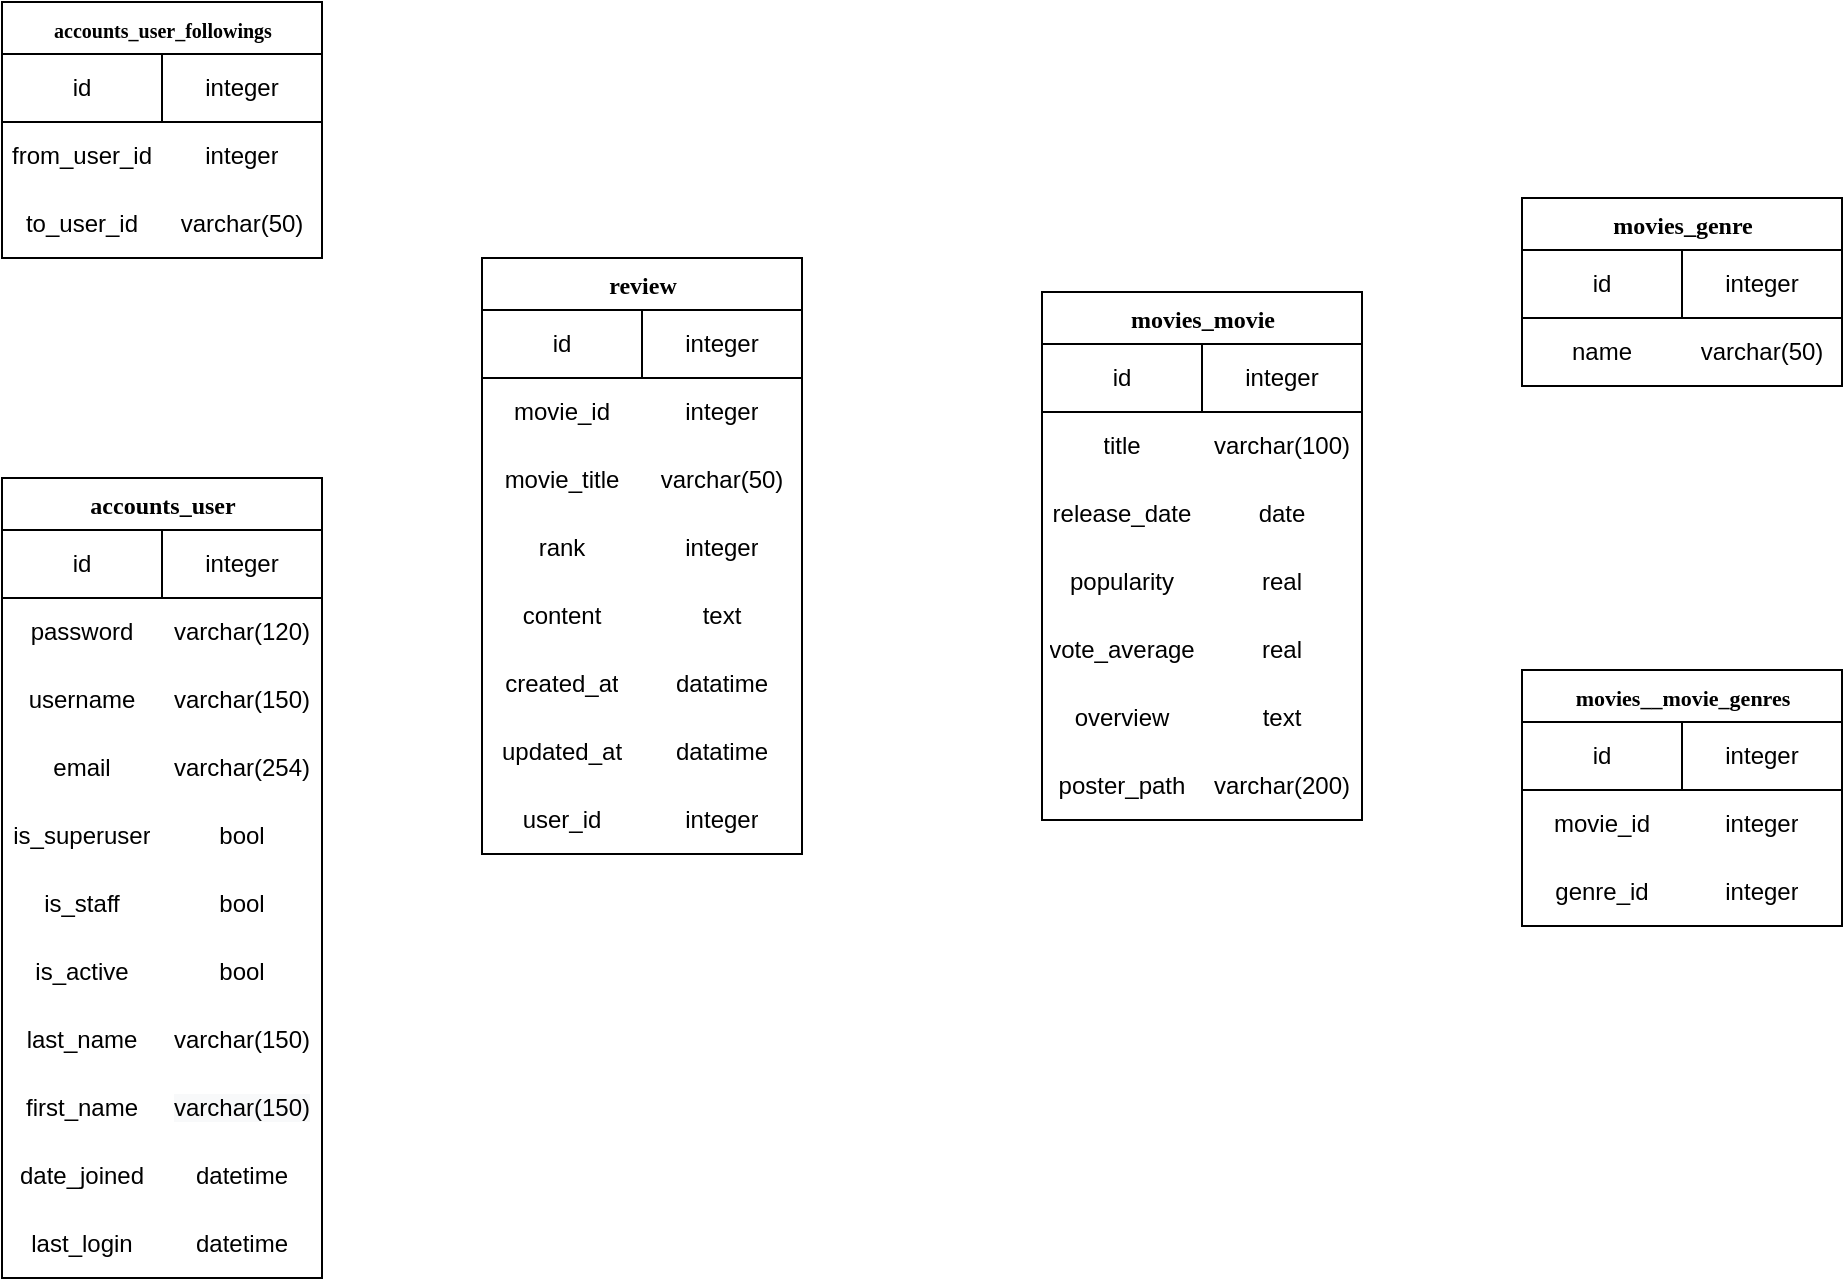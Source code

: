 <mxfile version="20.5.3" type="github">
  <diagram name="Page-1" id="9f46799a-70d6-7492-0946-bef42562c5a5">
    <mxGraphModel dx="1110" dy="1074" grid="1" gridSize="10" guides="1" tooltips="1" connect="1" arrows="1" fold="1" page="1" pageScale="1" pageWidth="1100" pageHeight="850" background="none" math="0" shadow="0">
      <root>
        <mxCell id="0" />
        <mxCell id="1" parent="0" />
        <mxCell id="78961159f06e98e8-30" value="review" style="swimlane;html=1;fontStyle=1;align=center;verticalAlign=top;childLayout=stackLayout;horizontal=1;startSize=26;horizontalStack=0;resizeParent=1;resizeLast=0;collapsible=1;marginBottom=0;swimlaneFillColor=#ffffff;rounded=0;shadow=0;comic=0;labelBackgroundColor=none;strokeWidth=1;fillColor=none;fontFamily=Verdana;fontSize=12" parent="1" vertex="1">
          <mxGeometry x="360" y="250" width="160" height="298" as="geometry" />
        </mxCell>
        <mxCell id="Coziq-dJK1Pich8Sk--5-6" value="" style="childLayout=tableLayout;recursiveResize=0;shadow=0;fillColor=none;" vertex="1" parent="78961159f06e98e8-30">
          <mxGeometry y="26" width="160" height="34" as="geometry" />
        </mxCell>
        <mxCell id="Coziq-dJK1Pich8Sk--5-19" style="edgeStyle=orthogonalEdgeStyle;rounded=0;orthogonalLoop=1;jettySize=auto;html=1;exitX=0.5;exitY=0;exitDx=0;exitDy=0;" edge="1" parent="Coziq-dJK1Pich8Sk--5-6" source="Coziq-dJK1Pich8Sk--5-11" target="Coziq-dJK1Pich8Sk--5-7">
          <mxGeometry relative="1" as="geometry" />
        </mxCell>
        <mxCell id="Coziq-dJK1Pich8Sk--5-7" value="" style="shape=tableRow;horizontal=0;startSize=0;swimlaneHead=0;swimlaneBody=0;top=0;left=0;bottom=0;right=0;dropTarget=0;collapsible=0;recursiveResize=0;expand=0;fontStyle=0;fillColor=none;strokeColor=inherit;" vertex="1" parent="Coziq-dJK1Pich8Sk--5-6">
          <mxGeometry width="160" height="34" as="geometry" />
        </mxCell>
        <mxCell id="Coziq-dJK1Pich8Sk--5-8" value="id" style="connectable=0;recursiveResize=0;strokeColor=inherit;fillColor=none;align=center;whiteSpace=wrap;html=1;" vertex="1" parent="Coziq-dJK1Pich8Sk--5-7">
          <mxGeometry width="80" height="34" as="geometry">
            <mxRectangle width="80" height="34" as="alternateBounds" />
          </mxGeometry>
        </mxCell>
        <mxCell id="Coziq-dJK1Pich8Sk--5-9" value="integer" style="connectable=0;recursiveResize=0;strokeColor=inherit;fillColor=none;align=center;whiteSpace=wrap;html=1;" vertex="1" parent="Coziq-dJK1Pich8Sk--5-7">
          <mxGeometry x="80" width="80" height="34" as="geometry">
            <mxRectangle width="80" height="34" as="alternateBounds" />
          </mxGeometry>
        </mxCell>
        <mxCell id="Coziq-dJK1Pich8Sk--5-20" value="" style="shape=table;html=1;whiteSpace=wrap;startSize=0;container=1;collapsible=0;childLayout=tableLayout;columnLines=0;rowLines=0;" vertex="1" parent="78961159f06e98e8-30">
          <mxGeometry y="60" width="160" height="238" as="geometry" />
        </mxCell>
        <mxCell id="Coziq-dJK1Pich8Sk--5-21" value="" style="shape=tableRow;horizontal=0;startSize=0;swimlaneHead=0;swimlaneBody=0;top=0;left=0;bottom=0;right=0;collapsible=0;dropTarget=0;fillColor=none;points=[[0,0.5],[1,0.5]];portConstraint=eastwest;" vertex="1" parent="Coziq-dJK1Pich8Sk--5-20">
          <mxGeometry width="160" height="34" as="geometry" />
        </mxCell>
        <mxCell id="Coziq-dJK1Pich8Sk--5-22" value="movie_id" style="shape=partialRectangle;html=1;whiteSpace=wrap;connectable=0;fillColor=none;top=0;left=0;bottom=0;right=0;overflow=hidden;fontSize=12;" vertex="1" parent="Coziq-dJK1Pich8Sk--5-21">
          <mxGeometry width="80" height="34" as="geometry">
            <mxRectangle width="80" height="34" as="alternateBounds" />
          </mxGeometry>
        </mxCell>
        <mxCell id="Coziq-dJK1Pich8Sk--5-23" value="integer" style="shape=partialRectangle;html=1;whiteSpace=wrap;connectable=0;fillColor=none;top=0;left=0;bottom=0;right=0;overflow=hidden;fontSize=12;" vertex="1" parent="Coziq-dJK1Pich8Sk--5-21">
          <mxGeometry x="80" width="80" height="34" as="geometry">
            <mxRectangle width="80" height="34" as="alternateBounds" />
          </mxGeometry>
        </mxCell>
        <mxCell id="Coziq-dJK1Pich8Sk--5-25" value="" style="shape=tableRow;horizontal=0;startSize=0;swimlaneHead=0;swimlaneBody=0;top=0;left=0;bottom=0;right=0;collapsible=0;dropTarget=0;fillColor=none;points=[[0,0.5],[1,0.5]];portConstraint=eastwest;" vertex="1" parent="Coziq-dJK1Pich8Sk--5-20">
          <mxGeometry y="34" width="160" height="34" as="geometry" />
        </mxCell>
        <mxCell id="Coziq-dJK1Pich8Sk--5-26" value="movie_title" style="shape=partialRectangle;html=1;whiteSpace=wrap;connectable=0;fillColor=none;top=0;left=0;bottom=0;right=0;overflow=hidden;fontSize=12;" vertex="1" parent="Coziq-dJK1Pich8Sk--5-25">
          <mxGeometry width="80" height="34" as="geometry">
            <mxRectangle width="80" height="34" as="alternateBounds" />
          </mxGeometry>
        </mxCell>
        <mxCell id="Coziq-dJK1Pich8Sk--5-27" value="varchar(50)" style="shape=partialRectangle;html=1;whiteSpace=wrap;connectable=0;fillColor=none;top=0;left=0;bottom=0;right=0;overflow=hidden;fontSize=12;" vertex="1" parent="Coziq-dJK1Pich8Sk--5-25">
          <mxGeometry x="80" width="80" height="34" as="geometry">
            <mxRectangle width="80" height="34" as="alternateBounds" />
          </mxGeometry>
        </mxCell>
        <mxCell id="Coziq-dJK1Pich8Sk--5-29" value="" style="shape=tableRow;horizontal=0;startSize=0;swimlaneHead=0;swimlaneBody=0;top=0;left=0;bottom=0;right=0;collapsible=0;dropTarget=0;fillColor=none;points=[[0,0.5],[1,0.5]];portConstraint=eastwest;" vertex="1" parent="Coziq-dJK1Pich8Sk--5-20">
          <mxGeometry y="68" width="160" height="34" as="geometry" />
        </mxCell>
        <mxCell id="Coziq-dJK1Pich8Sk--5-30" value="rank" style="shape=partialRectangle;html=1;whiteSpace=wrap;connectable=0;fillColor=none;top=0;left=0;bottom=0;right=0;overflow=hidden;fontSize=12;" vertex="1" parent="Coziq-dJK1Pich8Sk--5-29">
          <mxGeometry width="80" height="34" as="geometry">
            <mxRectangle width="80" height="34" as="alternateBounds" />
          </mxGeometry>
        </mxCell>
        <mxCell id="Coziq-dJK1Pich8Sk--5-31" value="integer" style="shape=partialRectangle;html=1;whiteSpace=wrap;connectable=0;fillColor=none;top=0;left=0;bottom=0;right=0;overflow=hidden;fontSize=12;" vertex="1" parent="Coziq-dJK1Pich8Sk--5-29">
          <mxGeometry x="80" width="80" height="34" as="geometry">
            <mxRectangle width="80" height="34" as="alternateBounds" />
          </mxGeometry>
        </mxCell>
        <mxCell id="Coziq-dJK1Pich8Sk--5-42" style="shape=tableRow;horizontal=0;startSize=0;swimlaneHead=0;swimlaneBody=0;top=0;left=0;bottom=0;right=0;collapsible=0;dropTarget=0;fillColor=none;points=[[0,0.5],[1,0.5]];portConstraint=eastwest;" vertex="1" parent="Coziq-dJK1Pich8Sk--5-20">
          <mxGeometry y="102" width="160" height="34" as="geometry" />
        </mxCell>
        <mxCell id="Coziq-dJK1Pich8Sk--5-43" value="content" style="shape=partialRectangle;html=1;whiteSpace=wrap;connectable=0;fillColor=none;top=0;left=0;bottom=0;right=0;overflow=hidden;fontSize=12;" vertex="1" parent="Coziq-dJK1Pich8Sk--5-42">
          <mxGeometry width="80" height="34" as="geometry">
            <mxRectangle width="80" height="34" as="alternateBounds" />
          </mxGeometry>
        </mxCell>
        <mxCell id="Coziq-dJK1Pich8Sk--5-44" value="text" style="shape=partialRectangle;html=1;whiteSpace=wrap;connectable=0;fillColor=none;top=0;left=0;bottom=0;right=0;overflow=hidden;fontSize=12;" vertex="1" parent="Coziq-dJK1Pich8Sk--5-42">
          <mxGeometry x="80" width="80" height="34" as="geometry">
            <mxRectangle width="80" height="34" as="alternateBounds" />
          </mxGeometry>
        </mxCell>
        <mxCell id="Coziq-dJK1Pich8Sk--5-39" style="shape=tableRow;horizontal=0;startSize=0;swimlaneHead=0;swimlaneBody=0;top=0;left=0;bottom=0;right=0;collapsible=0;dropTarget=0;fillColor=none;points=[[0,0.5],[1,0.5]];portConstraint=eastwest;" vertex="1" parent="Coziq-dJK1Pich8Sk--5-20">
          <mxGeometry y="136" width="160" height="34" as="geometry" />
        </mxCell>
        <mxCell id="Coziq-dJK1Pich8Sk--5-40" value="created_at" style="shape=partialRectangle;html=1;whiteSpace=wrap;connectable=0;fillColor=none;top=0;left=0;bottom=0;right=0;overflow=hidden;fontSize=12;" vertex="1" parent="Coziq-dJK1Pich8Sk--5-39">
          <mxGeometry width="80" height="34" as="geometry">
            <mxRectangle width="80" height="34" as="alternateBounds" />
          </mxGeometry>
        </mxCell>
        <mxCell id="Coziq-dJK1Pich8Sk--5-41" value="datatime" style="shape=partialRectangle;html=1;whiteSpace=wrap;connectable=0;fillColor=none;top=0;left=0;bottom=0;right=0;overflow=hidden;fontSize=12;" vertex="1" parent="Coziq-dJK1Pich8Sk--5-39">
          <mxGeometry x="80" width="80" height="34" as="geometry">
            <mxRectangle width="80" height="34" as="alternateBounds" />
          </mxGeometry>
        </mxCell>
        <mxCell id="Coziq-dJK1Pich8Sk--5-36" style="shape=tableRow;horizontal=0;startSize=0;swimlaneHead=0;swimlaneBody=0;top=0;left=0;bottom=0;right=0;collapsible=0;dropTarget=0;fillColor=none;points=[[0,0.5],[1,0.5]];portConstraint=eastwest;" vertex="1" parent="Coziq-dJK1Pich8Sk--5-20">
          <mxGeometry y="170" width="160" height="34" as="geometry" />
        </mxCell>
        <mxCell id="Coziq-dJK1Pich8Sk--5-37" value="updated_at" style="shape=partialRectangle;html=1;whiteSpace=wrap;connectable=0;fillColor=none;top=0;left=0;bottom=0;right=0;overflow=hidden;fontSize=12;" vertex="1" parent="Coziq-dJK1Pich8Sk--5-36">
          <mxGeometry width="80" height="34" as="geometry">
            <mxRectangle width="80" height="34" as="alternateBounds" />
          </mxGeometry>
        </mxCell>
        <mxCell id="Coziq-dJK1Pich8Sk--5-38" value="datatime" style="shape=partialRectangle;html=1;whiteSpace=wrap;connectable=0;fillColor=none;top=0;left=0;bottom=0;right=0;overflow=hidden;fontSize=12;" vertex="1" parent="Coziq-dJK1Pich8Sk--5-36">
          <mxGeometry x="80" width="80" height="34" as="geometry">
            <mxRectangle width="80" height="34" as="alternateBounds" />
          </mxGeometry>
        </mxCell>
        <mxCell id="Coziq-dJK1Pich8Sk--5-33" style="shape=tableRow;horizontal=0;startSize=0;swimlaneHead=0;swimlaneBody=0;top=0;left=0;bottom=0;right=0;collapsible=0;dropTarget=0;fillColor=none;points=[[0,0.5],[1,0.5]];portConstraint=eastwest;" vertex="1" parent="Coziq-dJK1Pich8Sk--5-20">
          <mxGeometry y="204" width="160" height="34" as="geometry" />
        </mxCell>
        <mxCell id="Coziq-dJK1Pich8Sk--5-34" value="user_id" style="shape=partialRectangle;html=1;whiteSpace=wrap;connectable=0;fillColor=none;top=0;left=0;bottom=0;right=0;overflow=hidden;fontSize=12;" vertex="1" parent="Coziq-dJK1Pich8Sk--5-33">
          <mxGeometry width="80" height="34" as="geometry">
            <mxRectangle width="80" height="34" as="alternateBounds" />
          </mxGeometry>
        </mxCell>
        <mxCell id="Coziq-dJK1Pich8Sk--5-35" value="integer" style="shape=partialRectangle;html=1;whiteSpace=wrap;connectable=0;fillColor=none;top=0;left=0;bottom=0;right=0;overflow=hidden;fontSize=12;" vertex="1" parent="Coziq-dJK1Pich8Sk--5-33">
          <mxGeometry x="80" width="80" height="34" as="geometry">
            <mxRectangle width="80" height="34" as="alternateBounds" />
          </mxGeometry>
        </mxCell>
        <mxCell id="Coziq-dJK1Pich8Sk--5-45" value="&lt;font style=&quot;font-size: 10px;&quot;&gt;accounts_user_followings&lt;/font&gt;" style="swimlane;html=1;fontStyle=1;align=center;verticalAlign=top;childLayout=stackLayout;horizontal=1;startSize=26;horizontalStack=0;resizeParent=1;resizeLast=0;collapsible=1;marginBottom=0;swimlaneFillColor=#ffffff;rounded=0;shadow=0;comic=0;labelBackgroundColor=none;strokeWidth=1;fillColor=none;fontFamily=Verdana;fontSize=12" vertex="1" parent="1">
          <mxGeometry x="120" y="122" width="160" height="128" as="geometry" />
        </mxCell>
        <mxCell id="Coziq-dJK1Pich8Sk--5-46" value="" style="childLayout=tableLayout;recursiveResize=0;shadow=0;fillColor=none;" vertex="1" parent="Coziq-dJK1Pich8Sk--5-45">
          <mxGeometry y="26" width="160" height="34" as="geometry" />
        </mxCell>
        <mxCell id="Coziq-dJK1Pich8Sk--5-47" style="edgeStyle=orthogonalEdgeStyle;rounded=0;orthogonalLoop=1;jettySize=auto;html=1;exitX=0.5;exitY=0;exitDx=0;exitDy=0;" edge="1" parent="Coziq-dJK1Pich8Sk--5-46" target="Coziq-dJK1Pich8Sk--5-48">
          <mxGeometry relative="1" as="geometry" />
        </mxCell>
        <mxCell id="Coziq-dJK1Pich8Sk--5-48" value="" style="shape=tableRow;horizontal=0;startSize=0;swimlaneHead=0;swimlaneBody=0;top=0;left=0;bottom=0;right=0;dropTarget=0;collapsible=0;recursiveResize=0;expand=0;fontStyle=0;fillColor=none;strokeColor=inherit;" vertex="1" parent="Coziq-dJK1Pich8Sk--5-46">
          <mxGeometry width="160" height="34" as="geometry" />
        </mxCell>
        <mxCell id="Coziq-dJK1Pich8Sk--5-49" value="id" style="connectable=0;recursiveResize=0;strokeColor=inherit;fillColor=none;align=center;whiteSpace=wrap;html=1;" vertex="1" parent="Coziq-dJK1Pich8Sk--5-48">
          <mxGeometry width="80" height="34" as="geometry">
            <mxRectangle width="80" height="34" as="alternateBounds" />
          </mxGeometry>
        </mxCell>
        <mxCell id="Coziq-dJK1Pich8Sk--5-50" value="integer" style="connectable=0;recursiveResize=0;strokeColor=inherit;fillColor=none;align=center;whiteSpace=wrap;html=1;" vertex="1" parent="Coziq-dJK1Pich8Sk--5-48">
          <mxGeometry x="80" width="80" height="34" as="geometry">
            <mxRectangle width="80" height="34" as="alternateBounds" />
          </mxGeometry>
        </mxCell>
        <mxCell id="Coziq-dJK1Pich8Sk--5-51" value="" style="shape=table;html=1;whiteSpace=wrap;startSize=0;container=1;collapsible=0;childLayout=tableLayout;columnLines=0;rowLines=0;" vertex="1" parent="Coziq-dJK1Pich8Sk--5-45">
          <mxGeometry y="60" width="160" height="68" as="geometry" />
        </mxCell>
        <mxCell id="Coziq-dJK1Pich8Sk--5-52" value="" style="shape=tableRow;horizontal=0;startSize=0;swimlaneHead=0;swimlaneBody=0;top=0;left=0;bottom=0;right=0;collapsible=0;dropTarget=0;fillColor=none;points=[[0,0.5],[1,0.5]];portConstraint=eastwest;" vertex="1" parent="Coziq-dJK1Pich8Sk--5-51">
          <mxGeometry width="160" height="34" as="geometry" />
        </mxCell>
        <mxCell id="Coziq-dJK1Pich8Sk--5-53" value="from_user_id" style="shape=partialRectangle;html=1;whiteSpace=wrap;connectable=0;fillColor=none;top=0;left=0;bottom=0;right=0;overflow=hidden;fontSize=12;" vertex="1" parent="Coziq-dJK1Pich8Sk--5-52">
          <mxGeometry width="80" height="34" as="geometry">
            <mxRectangle width="80" height="34" as="alternateBounds" />
          </mxGeometry>
        </mxCell>
        <mxCell id="Coziq-dJK1Pich8Sk--5-54" value="integer" style="shape=partialRectangle;html=1;whiteSpace=wrap;connectable=0;fillColor=none;top=0;left=0;bottom=0;right=0;overflow=hidden;fontSize=12;" vertex="1" parent="Coziq-dJK1Pich8Sk--5-52">
          <mxGeometry x="80" width="80" height="34" as="geometry">
            <mxRectangle width="80" height="34" as="alternateBounds" />
          </mxGeometry>
        </mxCell>
        <mxCell id="Coziq-dJK1Pich8Sk--5-55" value="" style="shape=tableRow;horizontal=0;startSize=0;swimlaneHead=0;swimlaneBody=0;top=0;left=0;bottom=0;right=0;collapsible=0;dropTarget=0;fillColor=none;points=[[0,0.5],[1,0.5]];portConstraint=eastwest;" vertex="1" parent="Coziq-dJK1Pich8Sk--5-51">
          <mxGeometry y="34" width="160" height="34" as="geometry" />
        </mxCell>
        <mxCell id="Coziq-dJK1Pich8Sk--5-56" value="to_user_id" style="shape=partialRectangle;html=1;whiteSpace=wrap;connectable=0;fillColor=none;top=0;left=0;bottom=0;right=0;overflow=hidden;fontSize=12;" vertex="1" parent="Coziq-dJK1Pich8Sk--5-55">
          <mxGeometry width="80" height="34" as="geometry">
            <mxRectangle width="80" height="34" as="alternateBounds" />
          </mxGeometry>
        </mxCell>
        <mxCell id="Coziq-dJK1Pich8Sk--5-57" value="varchar(50)" style="shape=partialRectangle;html=1;whiteSpace=wrap;connectable=0;fillColor=none;top=0;left=0;bottom=0;right=0;overflow=hidden;fontSize=12;" vertex="1" parent="Coziq-dJK1Pich8Sk--5-55">
          <mxGeometry x="80" width="80" height="34" as="geometry">
            <mxRectangle width="80" height="34" as="alternateBounds" />
          </mxGeometry>
        </mxCell>
        <mxCell id="Coziq-dJK1Pich8Sk--5-73" value="accounts_user" style="swimlane;html=1;fontStyle=1;align=center;verticalAlign=top;childLayout=stackLayout;horizontal=1;startSize=26;horizontalStack=0;resizeParent=1;resizeLast=0;collapsible=1;marginBottom=0;swimlaneFillColor=#ffffff;rounded=0;shadow=0;comic=0;labelBackgroundColor=none;strokeWidth=1;fillColor=none;fontFamily=Verdana;fontSize=12" vertex="1" parent="1">
          <mxGeometry x="120" y="360" width="160" height="400" as="geometry" />
        </mxCell>
        <mxCell id="Coziq-dJK1Pich8Sk--5-74" value="" style="childLayout=tableLayout;recursiveResize=0;shadow=0;fillColor=none;" vertex="1" parent="Coziq-dJK1Pich8Sk--5-73">
          <mxGeometry y="26" width="160" height="34" as="geometry" />
        </mxCell>
        <mxCell id="Coziq-dJK1Pich8Sk--5-75" style="edgeStyle=orthogonalEdgeStyle;rounded=0;orthogonalLoop=1;jettySize=auto;html=1;exitX=0.5;exitY=0;exitDx=0;exitDy=0;" edge="1" parent="Coziq-dJK1Pich8Sk--5-74" target="Coziq-dJK1Pich8Sk--5-76">
          <mxGeometry relative="1" as="geometry" />
        </mxCell>
        <mxCell id="Coziq-dJK1Pich8Sk--5-76" value="" style="shape=tableRow;horizontal=0;startSize=0;swimlaneHead=0;swimlaneBody=0;top=0;left=0;bottom=0;right=0;dropTarget=0;collapsible=0;recursiveResize=0;expand=0;fontStyle=0;fillColor=none;strokeColor=inherit;" vertex="1" parent="Coziq-dJK1Pich8Sk--5-74">
          <mxGeometry width="160" height="34" as="geometry" />
        </mxCell>
        <mxCell id="Coziq-dJK1Pich8Sk--5-77" value="id" style="connectable=0;recursiveResize=0;strokeColor=inherit;fillColor=none;align=center;whiteSpace=wrap;html=1;" vertex="1" parent="Coziq-dJK1Pich8Sk--5-76">
          <mxGeometry width="80" height="34" as="geometry">
            <mxRectangle width="80" height="34" as="alternateBounds" />
          </mxGeometry>
        </mxCell>
        <mxCell id="Coziq-dJK1Pich8Sk--5-78" value="integer" style="connectable=0;recursiveResize=0;strokeColor=inherit;fillColor=none;align=center;whiteSpace=wrap;html=1;" vertex="1" parent="Coziq-dJK1Pich8Sk--5-76">
          <mxGeometry x="80" width="80" height="34" as="geometry">
            <mxRectangle width="80" height="34" as="alternateBounds" />
          </mxGeometry>
        </mxCell>
        <mxCell id="Coziq-dJK1Pich8Sk--5-79" value="" style="shape=table;html=1;whiteSpace=wrap;startSize=0;container=1;collapsible=0;childLayout=tableLayout;columnLines=0;rowLines=0;" vertex="1" parent="Coziq-dJK1Pich8Sk--5-73">
          <mxGeometry y="60" width="160" height="340" as="geometry" />
        </mxCell>
        <mxCell id="Coziq-dJK1Pich8Sk--5-80" value="" style="shape=tableRow;horizontal=0;startSize=0;swimlaneHead=0;swimlaneBody=0;top=0;left=0;bottom=0;right=0;collapsible=0;dropTarget=0;fillColor=none;points=[[0,0.5],[1,0.5]];portConstraint=eastwest;" vertex="1" parent="Coziq-dJK1Pich8Sk--5-79">
          <mxGeometry width="160" height="34" as="geometry" />
        </mxCell>
        <mxCell id="Coziq-dJK1Pich8Sk--5-81" value="password" style="shape=partialRectangle;html=1;whiteSpace=wrap;connectable=0;fillColor=none;top=0;left=0;bottom=0;right=0;overflow=hidden;fontSize=12;" vertex="1" parent="Coziq-dJK1Pich8Sk--5-80">
          <mxGeometry width="80" height="34" as="geometry">
            <mxRectangle width="80" height="34" as="alternateBounds" />
          </mxGeometry>
        </mxCell>
        <mxCell id="Coziq-dJK1Pich8Sk--5-82" value="varchar(120)" style="shape=partialRectangle;html=1;whiteSpace=wrap;connectable=0;fillColor=none;top=0;left=0;bottom=0;right=0;overflow=hidden;fontSize=12;" vertex="1" parent="Coziq-dJK1Pich8Sk--5-80">
          <mxGeometry x="80" width="80" height="34" as="geometry">
            <mxRectangle width="80" height="34" as="alternateBounds" />
          </mxGeometry>
        </mxCell>
        <mxCell id="Coziq-dJK1Pich8Sk--5-83" value="" style="shape=tableRow;horizontal=0;startSize=0;swimlaneHead=0;swimlaneBody=0;top=0;left=0;bottom=0;right=0;collapsible=0;dropTarget=0;fillColor=none;points=[[0,0.5],[1,0.5]];portConstraint=eastwest;" vertex="1" parent="Coziq-dJK1Pich8Sk--5-79">
          <mxGeometry y="34" width="160" height="34" as="geometry" />
        </mxCell>
        <mxCell id="Coziq-dJK1Pich8Sk--5-84" value="username" style="shape=partialRectangle;html=1;whiteSpace=wrap;connectable=0;fillColor=none;top=0;left=0;bottom=0;right=0;overflow=hidden;fontSize=12;" vertex="1" parent="Coziq-dJK1Pich8Sk--5-83">
          <mxGeometry width="80" height="34" as="geometry">
            <mxRectangle width="80" height="34" as="alternateBounds" />
          </mxGeometry>
        </mxCell>
        <mxCell id="Coziq-dJK1Pich8Sk--5-85" value="varchar(150)" style="shape=partialRectangle;html=1;whiteSpace=wrap;connectable=0;fillColor=none;top=0;left=0;bottom=0;right=0;overflow=hidden;fontSize=12;" vertex="1" parent="Coziq-dJK1Pich8Sk--5-83">
          <mxGeometry x="80" width="80" height="34" as="geometry">
            <mxRectangle width="80" height="34" as="alternateBounds" />
          </mxGeometry>
        </mxCell>
        <mxCell id="Coziq-dJK1Pich8Sk--5-86" value="" style="shape=tableRow;horizontal=0;startSize=0;swimlaneHead=0;swimlaneBody=0;top=0;left=0;bottom=0;right=0;collapsible=0;dropTarget=0;fillColor=none;points=[[0,0.5],[1,0.5]];portConstraint=eastwest;" vertex="1" parent="Coziq-dJK1Pich8Sk--5-79">
          <mxGeometry y="68" width="160" height="34" as="geometry" />
        </mxCell>
        <mxCell id="Coziq-dJK1Pich8Sk--5-87" value="email" style="shape=partialRectangle;html=1;whiteSpace=wrap;connectable=0;fillColor=none;top=0;left=0;bottom=0;right=0;overflow=hidden;fontSize=12;" vertex="1" parent="Coziq-dJK1Pich8Sk--5-86">
          <mxGeometry width="80" height="34" as="geometry">
            <mxRectangle width="80" height="34" as="alternateBounds" />
          </mxGeometry>
        </mxCell>
        <mxCell id="Coziq-dJK1Pich8Sk--5-88" value="varchar(254)" style="shape=partialRectangle;html=1;whiteSpace=wrap;connectable=0;fillColor=none;top=0;left=0;bottom=0;right=0;overflow=hidden;fontSize=12;" vertex="1" parent="Coziq-dJK1Pich8Sk--5-86">
          <mxGeometry x="80" width="80" height="34" as="geometry">
            <mxRectangle width="80" height="34" as="alternateBounds" />
          </mxGeometry>
        </mxCell>
        <mxCell id="Coziq-dJK1Pich8Sk--5-89" style="shape=tableRow;horizontal=0;startSize=0;swimlaneHead=0;swimlaneBody=0;top=0;left=0;bottom=0;right=0;collapsible=0;dropTarget=0;fillColor=none;points=[[0,0.5],[1,0.5]];portConstraint=eastwest;" vertex="1" parent="Coziq-dJK1Pich8Sk--5-79">
          <mxGeometry y="102" width="160" height="34" as="geometry" />
        </mxCell>
        <mxCell id="Coziq-dJK1Pich8Sk--5-90" value="is_superuser" style="shape=partialRectangle;html=1;whiteSpace=wrap;connectable=0;fillColor=none;top=0;left=0;bottom=0;right=0;overflow=hidden;fontSize=12;" vertex="1" parent="Coziq-dJK1Pich8Sk--5-89">
          <mxGeometry width="80" height="34" as="geometry">
            <mxRectangle width="80" height="34" as="alternateBounds" />
          </mxGeometry>
        </mxCell>
        <mxCell id="Coziq-dJK1Pich8Sk--5-91" value="bool" style="shape=partialRectangle;html=1;whiteSpace=wrap;connectable=0;fillColor=none;top=0;left=0;bottom=0;right=0;overflow=hidden;fontSize=12;" vertex="1" parent="Coziq-dJK1Pich8Sk--5-89">
          <mxGeometry x="80" width="80" height="34" as="geometry">
            <mxRectangle width="80" height="34" as="alternateBounds" />
          </mxGeometry>
        </mxCell>
        <mxCell id="Coziq-dJK1Pich8Sk--5-185" style="shape=tableRow;horizontal=0;startSize=0;swimlaneHead=0;swimlaneBody=0;top=0;left=0;bottom=0;right=0;collapsible=0;dropTarget=0;fillColor=none;points=[[0,0.5],[1,0.5]];portConstraint=eastwest;" vertex="1" parent="Coziq-dJK1Pich8Sk--5-79">
          <mxGeometry y="136" width="160" height="34" as="geometry" />
        </mxCell>
        <mxCell id="Coziq-dJK1Pich8Sk--5-186" value="is_staff" style="shape=partialRectangle;html=1;whiteSpace=wrap;connectable=0;fillColor=none;top=0;left=0;bottom=0;right=0;overflow=hidden;fontSize=12;" vertex="1" parent="Coziq-dJK1Pich8Sk--5-185">
          <mxGeometry width="80" height="34" as="geometry">
            <mxRectangle width="80" height="34" as="alternateBounds" />
          </mxGeometry>
        </mxCell>
        <mxCell id="Coziq-dJK1Pich8Sk--5-187" value="bool" style="shape=partialRectangle;html=1;whiteSpace=wrap;connectable=0;fillColor=none;top=0;left=0;bottom=0;right=0;overflow=hidden;fontSize=12;" vertex="1" parent="Coziq-dJK1Pich8Sk--5-185">
          <mxGeometry x="80" width="80" height="34" as="geometry">
            <mxRectangle width="80" height="34" as="alternateBounds" />
          </mxGeometry>
        </mxCell>
        <mxCell id="Coziq-dJK1Pich8Sk--5-92" style="shape=tableRow;horizontal=0;startSize=0;swimlaneHead=0;swimlaneBody=0;top=0;left=0;bottom=0;right=0;collapsible=0;dropTarget=0;fillColor=none;points=[[0,0.5],[1,0.5]];portConstraint=eastwest;" vertex="1" parent="Coziq-dJK1Pich8Sk--5-79">
          <mxGeometry y="170" width="160" height="34" as="geometry" />
        </mxCell>
        <mxCell id="Coziq-dJK1Pich8Sk--5-93" value="is_active" style="shape=partialRectangle;html=1;whiteSpace=wrap;connectable=0;fillColor=none;top=0;left=0;bottom=0;right=0;overflow=hidden;fontSize=12;" vertex="1" parent="Coziq-dJK1Pich8Sk--5-92">
          <mxGeometry width="80" height="34" as="geometry">
            <mxRectangle width="80" height="34" as="alternateBounds" />
          </mxGeometry>
        </mxCell>
        <mxCell id="Coziq-dJK1Pich8Sk--5-94" value="bool" style="shape=partialRectangle;html=1;whiteSpace=wrap;connectable=0;fillColor=none;top=0;left=0;bottom=0;right=0;overflow=hidden;fontSize=12;" vertex="1" parent="Coziq-dJK1Pich8Sk--5-92">
          <mxGeometry x="80" width="80" height="34" as="geometry">
            <mxRectangle width="80" height="34" as="alternateBounds" />
          </mxGeometry>
        </mxCell>
        <mxCell id="Coziq-dJK1Pich8Sk--5-95" style="shape=tableRow;horizontal=0;startSize=0;swimlaneHead=0;swimlaneBody=0;top=0;left=0;bottom=0;right=0;collapsible=0;dropTarget=0;fillColor=none;points=[[0,0.5],[1,0.5]];portConstraint=eastwest;" vertex="1" parent="Coziq-dJK1Pich8Sk--5-79">
          <mxGeometry y="204" width="160" height="34" as="geometry" />
        </mxCell>
        <mxCell id="Coziq-dJK1Pich8Sk--5-96" value="last_name" style="shape=partialRectangle;html=1;whiteSpace=wrap;connectable=0;fillColor=none;top=0;left=0;bottom=0;right=0;overflow=hidden;fontSize=12;" vertex="1" parent="Coziq-dJK1Pich8Sk--5-95">
          <mxGeometry width="80" height="34" as="geometry">
            <mxRectangle width="80" height="34" as="alternateBounds" />
          </mxGeometry>
        </mxCell>
        <mxCell id="Coziq-dJK1Pich8Sk--5-97" value="varchar(150)" style="shape=partialRectangle;html=1;whiteSpace=wrap;connectable=0;fillColor=none;top=0;left=0;bottom=0;right=0;overflow=hidden;fontSize=12;" vertex="1" parent="Coziq-dJK1Pich8Sk--5-95">
          <mxGeometry x="80" width="80" height="34" as="geometry">
            <mxRectangle width="80" height="34" as="alternateBounds" />
          </mxGeometry>
        </mxCell>
        <mxCell id="Coziq-dJK1Pich8Sk--5-98" style="shape=tableRow;horizontal=0;startSize=0;swimlaneHead=0;swimlaneBody=0;top=0;left=0;bottom=0;right=0;collapsible=0;dropTarget=0;fillColor=none;points=[[0,0.5],[1,0.5]];portConstraint=eastwest;" vertex="1" parent="Coziq-dJK1Pich8Sk--5-79">
          <mxGeometry y="238" width="160" height="34" as="geometry" />
        </mxCell>
        <mxCell id="Coziq-dJK1Pich8Sk--5-99" value="first_name" style="shape=partialRectangle;html=1;whiteSpace=wrap;connectable=0;fillColor=none;top=0;left=0;bottom=0;right=0;overflow=hidden;fontSize=12;" vertex="1" parent="Coziq-dJK1Pich8Sk--5-98">
          <mxGeometry width="80" height="34" as="geometry">
            <mxRectangle width="80" height="34" as="alternateBounds" />
          </mxGeometry>
        </mxCell>
        <mxCell id="Coziq-dJK1Pich8Sk--5-100" value="&lt;span style=&quot;color: rgb(0, 0, 0); font-family: Helvetica; font-size: 12px; font-style: normal; font-variant-ligatures: normal; font-variant-caps: normal; font-weight: 400; letter-spacing: normal; orphans: 2; text-align: center; text-indent: 0px; text-transform: none; widows: 2; word-spacing: 0px; -webkit-text-stroke-width: 0px; background-color: rgb(248, 249, 250); text-decoration-thickness: initial; text-decoration-style: initial; text-decoration-color: initial; float: none; display: inline !important;&quot;&gt;varchar(150)&lt;/span&gt;" style="shape=partialRectangle;html=1;whiteSpace=wrap;connectable=0;fillColor=none;top=0;left=0;bottom=0;right=0;overflow=hidden;fontSize=12;" vertex="1" parent="Coziq-dJK1Pich8Sk--5-98">
          <mxGeometry x="80" width="80" height="34" as="geometry">
            <mxRectangle width="80" height="34" as="alternateBounds" />
          </mxGeometry>
        </mxCell>
        <mxCell id="Coziq-dJK1Pich8Sk--5-188" style="shape=tableRow;horizontal=0;startSize=0;swimlaneHead=0;swimlaneBody=0;top=0;left=0;bottom=0;right=0;collapsible=0;dropTarget=0;fillColor=none;points=[[0,0.5],[1,0.5]];portConstraint=eastwest;" vertex="1" parent="Coziq-dJK1Pich8Sk--5-79">
          <mxGeometry y="272" width="160" height="34" as="geometry" />
        </mxCell>
        <mxCell id="Coziq-dJK1Pich8Sk--5-189" value="date_joined" style="shape=partialRectangle;html=1;whiteSpace=wrap;connectable=0;fillColor=none;top=0;left=0;bottom=0;right=0;overflow=hidden;fontSize=12;" vertex="1" parent="Coziq-dJK1Pich8Sk--5-188">
          <mxGeometry width="80" height="34" as="geometry">
            <mxRectangle width="80" height="34" as="alternateBounds" />
          </mxGeometry>
        </mxCell>
        <mxCell id="Coziq-dJK1Pich8Sk--5-190" value="datetime" style="shape=partialRectangle;html=1;whiteSpace=wrap;connectable=0;fillColor=none;top=0;left=0;bottom=0;right=0;overflow=hidden;fontSize=12;" vertex="1" parent="Coziq-dJK1Pich8Sk--5-188">
          <mxGeometry x="80" width="80" height="34" as="geometry">
            <mxRectangle width="80" height="34" as="alternateBounds" />
          </mxGeometry>
        </mxCell>
        <mxCell id="Coziq-dJK1Pich8Sk--5-191" style="shape=tableRow;horizontal=0;startSize=0;swimlaneHead=0;swimlaneBody=0;top=0;left=0;bottom=0;right=0;collapsible=0;dropTarget=0;fillColor=none;points=[[0,0.5],[1,0.5]];portConstraint=eastwest;" vertex="1" parent="Coziq-dJK1Pich8Sk--5-79">
          <mxGeometry y="306" width="160" height="34" as="geometry" />
        </mxCell>
        <mxCell id="Coziq-dJK1Pich8Sk--5-192" value="last_login" style="shape=partialRectangle;html=1;whiteSpace=wrap;connectable=0;fillColor=none;top=0;left=0;bottom=0;right=0;overflow=hidden;fontSize=12;" vertex="1" parent="Coziq-dJK1Pich8Sk--5-191">
          <mxGeometry width="80" height="34" as="geometry">
            <mxRectangle width="80" height="34" as="alternateBounds" />
          </mxGeometry>
        </mxCell>
        <mxCell id="Coziq-dJK1Pich8Sk--5-193" value="datetime" style="shape=partialRectangle;html=1;whiteSpace=wrap;connectable=0;fillColor=none;top=0;left=0;bottom=0;right=0;overflow=hidden;fontSize=12;" vertex="1" parent="Coziq-dJK1Pich8Sk--5-191">
          <mxGeometry x="80" width="80" height="34" as="geometry">
            <mxRectangle width="80" height="34" as="alternateBounds" />
          </mxGeometry>
        </mxCell>
        <mxCell id="Coziq-dJK1Pich8Sk--5-101" value="movies_movie" style="swimlane;html=1;fontStyle=1;align=center;verticalAlign=top;childLayout=stackLayout;horizontal=1;startSize=26;horizontalStack=0;resizeParent=1;resizeLast=0;collapsible=1;marginBottom=0;swimlaneFillColor=#ffffff;rounded=0;shadow=0;comic=0;labelBackgroundColor=none;strokeWidth=1;fillColor=none;fontFamily=Verdana;fontSize=12" vertex="1" parent="1">
          <mxGeometry x="640" y="267" width="160" height="264" as="geometry" />
        </mxCell>
        <mxCell id="Coziq-dJK1Pich8Sk--5-102" value="" style="childLayout=tableLayout;recursiveResize=0;shadow=0;fillColor=none;" vertex="1" parent="Coziq-dJK1Pich8Sk--5-101">
          <mxGeometry y="26" width="160" height="34" as="geometry" />
        </mxCell>
        <mxCell id="Coziq-dJK1Pich8Sk--5-103" style="edgeStyle=orthogonalEdgeStyle;rounded=0;orthogonalLoop=1;jettySize=auto;html=1;exitX=0.5;exitY=0;exitDx=0;exitDy=0;" edge="1" parent="Coziq-dJK1Pich8Sk--5-102" target="Coziq-dJK1Pich8Sk--5-104">
          <mxGeometry relative="1" as="geometry" />
        </mxCell>
        <mxCell id="Coziq-dJK1Pich8Sk--5-104" value="" style="shape=tableRow;horizontal=0;startSize=0;swimlaneHead=0;swimlaneBody=0;top=0;left=0;bottom=0;right=0;dropTarget=0;collapsible=0;recursiveResize=0;expand=0;fontStyle=0;fillColor=none;strokeColor=inherit;" vertex="1" parent="Coziq-dJK1Pich8Sk--5-102">
          <mxGeometry width="160" height="34" as="geometry" />
        </mxCell>
        <mxCell id="Coziq-dJK1Pich8Sk--5-105" value="id" style="connectable=0;recursiveResize=0;strokeColor=inherit;fillColor=none;align=center;whiteSpace=wrap;html=1;" vertex="1" parent="Coziq-dJK1Pich8Sk--5-104">
          <mxGeometry width="80" height="34" as="geometry">
            <mxRectangle width="80" height="34" as="alternateBounds" />
          </mxGeometry>
        </mxCell>
        <mxCell id="Coziq-dJK1Pich8Sk--5-106" value="integer" style="connectable=0;recursiveResize=0;strokeColor=inherit;fillColor=none;align=center;whiteSpace=wrap;html=1;" vertex="1" parent="Coziq-dJK1Pich8Sk--5-104">
          <mxGeometry x="80" width="80" height="34" as="geometry">
            <mxRectangle width="80" height="34" as="alternateBounds" />
          </mxGeometry>
        </mxCell>
        <mxCell id="Coziq-dJK1Pich8Sk--5-107" value="" style="shape=table;html=1;whiteSpace=wrap;startSize=0;container=1;collapsible=0;childLayout=tableLayout;columnLines=0;rowLines=0;" vertex="1" parent="Coziq-dJK1Pich8Sk--5-101">
          <mxGeometry y="60" width="160" height="204" as="geometry" />
        </mxCell>
        <mxCell id="Coziq-dJK1Pich8Sk--5-108" value="" style="shape=tableRow;horizontal=0;startSize=0;swimlaneHead=0;swimlaneBody=0;top=0;left=0;bottom=0;right=0;collapsible=0;dropTarget=0;fillColor=none;points=[[0,0.5],[1,0.5]];portConstraint=eastwest;" vertex="1" parent="Coziq-dJK1Pich8Sk--5-107">
          <mxGeometry width="160" height="34" as="geometry" />
        </mxCell>
        <mxCell id="Coziq-dJK1Pich8Sk--5-109" value="title" style="shape=partialRectangle;html=1;whiteSpace=wrap;connectable=0;fillColor=none;top=0;left=0;bottom=0;right=0;overflow=hidden;fontSize=12;" vertex="1" parent="Coziq-dJK1Pich8Sk--5-108">
          <mxGeometry width="80" height="34" as="geometry">
            <mxRectangle width="80" height="34" as="alternateBounds" />
          </mxGeometry>
        </mxCell>
        <mxCell id="Coziq-dJK1Pich8Sk--5-110" value="varchar(100)" style="shape=partialRectangle;html=1;whiteSpace=wrap;connectable=0;fillColor=none;top=0;left=0;bottom=0;right=0;overflow=hidden;fontSize=12;" vertex="1" parent="Coziq-dJK1Pich8Sk--5-108">
          <mxGeometry x="80" width="80" height="34" as="geometry">
            <mxRectangle width="80" height="34" as="alternateBounds" />
          </mxGeometry>
        </mxCell>
        <mxCell id="Coziq-dJK1Pich8Sk--5-111" value="" style="shape=tableRow;horizontal=0;startSize=0;swimlaneHead=0;swimlaneBody=0;top=0;left=0;bottom=0;right=0;collapsible=0;dropTarget=0;fillColor=none;points=[[0,0.5],[1,0.5]];portConstraint=eastwest;" vertex="1" parent="Coziq-dJK1Pich8Sk--5-107">
          <mxGeometry y="34" width="160" height="34" as="geometry" />
        </mxCell>
        <mxCell id="Coziq-dJK1Pich8Sk--5-112" value="release_date" style="shape=partialRectangle;html=1;whiteSpace=wrap;connectable=0;fillColor=none;top=0;left=0;bottom=0;right=0;overflow=hidden;fontSize=12;" vertex="1" parent="Coziq-dJK1Pich8Sk--5-111">
          <mxGeometry width="80" height="34" as="geometry">
            <mxRectangle width="80" height="34" as="alternateBounds" />
          </mxGeometry>
        </mxCell>
        <mxCell id="Coziq-dJK1Pich8Sk--5-113" value="date" style="shape=partialRectangle;html=1;whiteSpace=wrap;connectable=0;fillColor=none;top=0;left=0;bottom=0;right=0;overflow=hidden;fontSize=12;" vertex="1" parent="Coziq-dJK1Pich8Sk--5-111">
          <mxGeometry x="80" width="80" height="34" as="geometry">
            <mxRectangle width="80" height="34" as="alternateBounds" />
          </mxGeometry>
        </mxCell>
        <mxCell id="Coziq-dJK1Pich8Sk--5-114" value="" style="shape=tableRow;horizontal=0;startSize=0;swimlaneHead=0;swimlaneBody=0;top=0;left=0;bottom=0;right=0;collapsible=0;dropTarget=0;fillColor=none;points=[[0,0.5],[1,0.5]];portConstraint=eastwest;" vertex="1" parent="Coziq-dJK1Pich8Sk--5-107">
          <mxGeometry y="68" width="160" height="34" as="geometry" />
        </mxCell>
        <mxCell id="Coziq-dJK1Pich8Sk--5-115" value="popularity" style="shape=partialRectangle;html=1;whiteSpace=wrap;connectable=0;fillColor=none;top=0;left=0;bottom=0;right=0;overflow=hidden;fontSize=12;" vertex="1" parent="Coziq-dJK1Pich8Sk--5-114">
          <mxGeometry width="80" height="34" as="geometry">
            <mxRectangle width="80" height="34" as="alternateBounds" />
          </mxGeometry>
        </mxCell>
        <mxCell id="Coziq-dJK1Pich8Sk--5-116" value="real" style="shape=partialRectangle;html=1;whiteSpace=wrap;connectable=0;fillColor=none;top=0;left=0;bottom=0;right=0;overflow=hidden;fontSize=12;" vertex="1" parent="Coziq-dJK1Pich8Sk--5-114">
          <mxGeometry x="80" width="80" height="34" as="geometry">
            <mxRectangle width="80" height="34" as="alternateBounds" />
          </mxGeometry>
        </mxCell>
        <mxCell id="Coziq-dJK1Pich8Sk--5-120" style="shape=tableRow;horizontal=0;startSize=0;swimlaneHead=0;swimlaneBody=0;top=0;left=0;bottom=0;right=0;collapsible=0;dropTarget=0;fillColor=none;points=[[0,0.5],[1,0.5]];portConstraint=eastwest;" vertex="1" parent="Coziq-dJK1Pich8Sk--5-107">
          <mxGeometry y="102" width="160" height="34" as="geometry" />
        </mxCell>
        <mxCell id="Coziq-dJK1Pich8Sk--5-121" value="vote_average" style="shape=partialRectangle;html=1;whiteSpace=wrap;connectable=0;fillColor=none;top=0;left=0;bottom=0;right=0;overflow=hidden;fontSize=12;" vertex="1" parent="Coziq-dJK1Pich8Sk--5-120">
          <mxGeometry width="80" height="34" as="geometry">
            <mxRectangle width="80" height="34" as="alternateBounds" />
          </mxGeometry>
        </mxCell>
        <mxCell id="Coziq-dJK1Pich8Sk--5-122" value="real" style="shape=partialRectangle;html=1;whiteSpace=wrap;connectable=0;fillColor=none;top=0;left=0;bottom=0;right=0;overflow=hidden;fontSize=12;" vertex="1" parent="Coziq-dJK1Pich8Sk--5-120">
          <mxGeometry x="80" width="80" height="34" as="geometry">
            <mxRectangle width="80" height="34" as="alternateBounds" />
          </mxGeometry>
        </mxCell>
        <mxCell id="Coziq-dJK1Pich8Sk--5-123" style="shape=tableRow;horizontal=0;startSize=0;swimlaneHead=0;swimlaneBody=0;top=0;left=0;bottom=0;right=0;collapsible=0;dropTarget=0;fillColor=none;points=[[0,0.5],[1,0.5]];portConstraint=eastwest;" vertex="1" parent="Coziq-dJK1Pich8Sk--5-107">
          <mxGeometry y="136" width="160" height="34" as="geometry" />
        </mxCell>
        <mxCell id="Coziq-dJK1Pich8Sk--5-124" value="overview" style="shape=partialRectangle;html=1;whiteSpace=wrap;connectable=0;fillColor=none;top=0;left=0;bottom=0;right=0;overflow=hidden;fontSize=12;" vertex="1" parent="Coziq-dJK1Pich8Sk--5-123">
          <mxGeometry width="80" height="34" as="geometry">
            <mxRectangle width="80" height="34" as="alternateBounds" />
          </mxGeometry>
        </mxCell>
        <mxCell id="Coziq-dJK1Pich8Sk--5-125" value="text" style="shape=partialRectangle;html=1;whiteSpace=wrap;connectable=0;fillColor=none;top=0;left=0;bottom=0;right=0;overflow=hidden;fontSize=12;" vertex="1" parent="Coziq-dJK1Pich8Sk--5-123">
          <mxGeometry x="80" width="80" height="34" as="geometry">
            <mxRectangle width="80" height="34" as="alternateBounds" />
          </mxGeometry>
        </mxCell>
        <mxCell id="Coziq-dJK1Pich8Sk--5-126" style="shape=tableRow;horizontal=0;startSize=0;swimlaneHead=0;swimlaneBody=0;top=0;left=0;bottom=0;right=0;collapsible=0;dropTarget=0;fillColor=none;points=[[0,0.5],[1,0.5]];portConstraint=eastwest;" vertex="1" parent="Coziq-dJK1Pich8Sk--5-107">
          <mxGeometry y="170" width="160" height="34" as="geometry" />
        </mxCell>
        <mxCell id="Coziq-dJK1Pich8Sk--5-127" value="poster_path" style="shape=partialRectangle;html=1;whiteSpace=wrap;connectable=0;fillColor=none;top=0;left=0;bottom=0;right=0;overflow=hidden;fontSize=12;" vertex="1" parent="Coziq-dJK1Pich8Sk--5-126">
          <mxGeometry width="80" height="34" as="geometry">
            <mxRectangle width="80" height="34" as="alternateBounds" />
          </mxGeometry>
        </mxCell>
        <mxCell id="Coziq-dJK1Pich8Sk--5-128" value="varchar(200)" style="shape=partialRectangle;html=1;whiteSpace=wrap;connectable=0;fillColor=none;top=0;left=0;bottom=0;right=0;overflow=hidden;fontSize=12;" vertex="1" parent="Coziq-dJK1Pich8Sk--5-126">
          <mxGeometry x="80" width="80" height="34" as="geometry">
            <mxRectangle width="80" height="34" as="alternateBounds" />
          </mxGeometry>
        </mxCell>
        <mxCell id="Coziq-dJK1Pich8Sk--5-194" value="&lt;font style=&quot;font-size: 12px;&quot;&gt;movies_genre&lt;/font&gt;" style="swimlane;html=1;fontStyle=1;align=center;verticalAlign=top;childLayout=stackLayout;horizontal=1;startSize=26;horizontalStack=0;resizeParent=1;resizeLast=0;collapsible=1;marginBottom=0;swimlaneFillColor=#ffffff;rounded=0;shadow=0;comic=0;labelBackgroundColor=none;strokeWidth=1;fillColor=none;fontFamily=Verdana;fontSize=12" vertex="1" parent="1">
          <mxGeometry x="880" y="220" width="160" height="94" as="geometry" />
        </mxCell>
        <mxCell id="Coziq-dJK1Pich8Sk--5-195" value="" style="childLayout=tableLayout;recursiveResize=0;shadow=0;fillColor=none;" vertex="1" parent="Coziq-dJK1Pich8Sk--5-194">
          <mxGeometry y="26" width="160" height="34" as="geometry" />
        </mxCell>
        <mxCell id="Coziq-dJK1Pich8Sk--5-196" style="edgeStyle=orthogonalEdgeStyle;rounded=0;orthogonalLoop=1;jettySize=auto;html=1;exitX=0.5;exitY=0;exitDx=0;exitDy=0;" edge="1" parent="Coziq-dJK1Pich8Sk--5-195" target="Coziq-dJK1Pich8Sk--5-197">
          <mxGeometry relative="1" as="geometry" />
        </mxCell>
        <mxCell id="Coziq-dJK1Pich8Sk--5-197" value="" style="shape=tableRow;horizontal=0;startSize=0;swimlaneHead=0;swimlaneBody=0;top=0;left=0;bottom=0;right=0;dropTarget=0;collapsible=0;recursiveResize=0;expand=0;fontStyle=0;fillColor=none;strokeColor=inherit;" vertex="1" parent="Coziq-dJK1Pich8Sk--5-195">
          <mxGeometry width="160" height="34" as="geometry" />
        </mxCell>
        <mxCell id="Coziq-dJK1Pich8Sk--5-198" value="id" style="connectable=0;recursiveResize=0;strokeColor=inherit;fillColor=none;align=center;whiteSpace=wrap;html=1;" vertex="1" parent="Coziq-dJK1Pich8Sk--5-197">
          <mxGeometry width="80" height="34" as="geometry">
            <mxRectangle width="80" height="34" as="alternateBounds" />
          </mxGeometry>
        </mxCell>
        <mxCell id="Coziq-dJK1Pich8Sk--5-199" value="integer" style="connectable=0;recursiveResize=0;strokeColor=inherit;fillColor=none;align=center;whiteSpace=wrap;html=1;" vertex="1" parent="Coziq-dJK1Pich8Sk--5-197">
          <mxGeometry x="80" width="80" height="34" as="geometry">
            <mxRectangle width="80" height="34" as="alternateBounds" />
          </mxGeometry>
        </mxCell>
        <mxCell id="Coziq-dJK1Pich8Sk--5-200" value="" style="shape=table;html=1;whiteSpace=wrap;startSize=0;container=1;collapsible=0;childLayout=tableLayout;columnLines=0;rowLines=0;" vertex="1" parent="Coziq-dJK1Pich8Sk--5-194">
          <mxGeometry y="60" width="160" height="34" as="geometry" />
        </mxCell>
        <mxCell id="Coziq-dJK1Pich8Sk--5-201" value="" style="shape=tableRow;horizontal=0;startSize=0;swimlaneHead=0;swimlaneBody=0;top=0;left=0;bottom=0;right=0;collapsible=0;dropTarget=0;fillColor=none;points=[[0,0.5],[1,0.5]];portConstraint=eastwest;" vertex="1" parent="Coziq-dJK1Pich8Sk--5-200">
          <mxGeometry width="160" height="34" as="geometry" />
        </mxCell>
        <mxCell id="Coziq-dJK1Pich8Sk--5-202" value="name" style="shape=partialRectangle;html=1;whiteSpace=wrap;connectable=0;fillColor=none;top=0;left=0;bottom=0;right=0;overflow=hidden;fontSize=12;" vertex="1" parent="Coziq-dJK1Pich8Sk--5-201">
          <mxGeometry width="80" height="34" as="geometry">
            <mxRectangle width="80" height="34" as="alternateBounds" />
          </mxGeometry>
        </mxCell>
        <mxCell id="Coziq-dJK1Pich8Sk--5-203" value="varchar(50)" style="shape=partialRectangle;html=1;whiteSpace=wrap;connectable=0;fillColor=none;top=0;left=0;bottom=0;right=0;overflow=hidden;fontSize=12;" vertex="1" parent="Coziq-dJK1Pich8Sk--5-201">
          <mxGeometry x="80" width="80" height="34" as="geometry">
            <mxRectangle width="80" height="34" as="alternateBounds" />
          </mxGeometry>
        </mxCell>
        <mxCell id="Coziq-dJK1Pich8Sk--5-207" value="&lt;font style=&quot;font-size: 11px;&quot;&gt;movies__movie_genres&lt;/font&gt;" style="swimlane;html=1;fontStyle=1;align=center;verticalAlign=top;childLayout=stackLayout;horizontal=1;startSize=26;horizontalStack=0;resizeParent=1;resizeLast=0;collapsible=1;marginBottom=0;swimlaneFillColor=#ffffff;rounded=0;shadow=0;comic=0;labelBackgroundColor=none;strokeWidth=1;fillColor=none;fontFamily=Verdana;fontSize=12" vertex="1" parent="1">
          <mxGeometry x="880" y="456" width="160" height="128" as="geometry" />
        </mxCell>
        <mxCell id="Coziq-dJK1Pich8Sk--5-208" value="" style="childLayout=tableLayout;recursiveResize=0;shadow=0;fillColor=none;" vertex="1" parent="Coziq-dJK1Pich8Sk--5-207">
          <mxGeometry y="26" width="160" height="34" as="geometry" />
        </mxCell>
        <mxCell id="Coziq-dJK1Pich8Sk--5-209" style="edgeStyle=orthogonalEdgeStyle;rounded=0;orthogonalLoop=1;jettySize=auto;html=1;exitX=0.5;exitY=0;exitDx=0;exitDy=0;" edge="1" parent="Coziq-dJK1Pich8Sk--5-208" target="Coziq-dJK1Pich8Sk--5-210">
          <mxGeometry relative="1" as="geometry" />
        </mxCell>
        <mxCell id="Coziq-dJK1Pich8Sk--5-210" value="" style="shape=tableRow;horizontal=0;startSize=0;swimlaneHead=0;swimlaneBody=0;top=0;left=0;bottom=0;right=0;dropTarget=0;collapsible=0;recursiveResize=0;expand=0;fontStyle=0;fillColor=none;strokeColor=inherit;" vertex="1" parent="Coziq-dJK1Pich8Sk--5-208">
          <mxGeometry width="160" height="34" as="geometry" />
        </mxCell>
        <mxCell id="Coziq-dJK1Pich8Sk--5-211" value="id" style="connectable=0;recursiveResize=0;strokeColor=inherit;fillColor=none;align=center;whiteSpace=wrap;html=1;" vertex="1" parent="Coziq-dJK1Pich8Sk--5-210">
          <mxGeometry width="80" height="34" as="geometry">
            <mxRectangle width="80" height="34" as="alternateBounds" />
          </mxGeometry>
        </mxCell>
        <mxCell id="Coziq-dJK1Pich8Sk--5-212" value="integer" style="connectable=0;recursiveResize=0;strokeColor=inherit;fillColor=none;align=center;whiteSpace=wrap;html=1;" vertex="1" parent="Coziq-dJK1Pich8Sk--5-210">
          <mxGeometry x="80" width="80" height="34" as="geometry">
            <mxRectangle width="80" height="34" as="alternateBounds" />
          </mxGeometry>
        </mxCell>
        <mxCell id="Coziq-dJK1Pich8Sk--5-213" value="" style="shape=table;html=1;whiteSpace=wrap;startSize=0;container=1;collapsible=0;childLayout=tableLayout;columnLines=0;rowLines=0;" vertex="1" parent="Coziq-dJK1Pich8Sk--5-207">
          <mxGeometry y="60" width="160" height="68" as="geometry" />
        </mxCell>
        <mxCell id="Coziq-dJK1Pich8Sk--5-214" value="" style="shape=tableRow;horizontal=0;startSize=0;swimlaneHead=0;swimlaneBody=0;top=0;left=0;bottom=0;right=0;collapsible=0;dropTarget=0;fillColor=none;points=[[0,0.5],[1,0.5]];portConstraint=eastwest;" vertex="1" parent="Coziq-dJK1Pich8Sk--5-213">
          <mxGeometry width="160" height="34" as="geometry" />
        </mxCell>
        <mxCell id="Coziq-dJK1Pich8Sk--5-215" value="movie_id" style="shape=partialRectangle;html=1;whiteSpace=wrap;connectable=0;fillColor=none;top=0;left=0;bottom=0;right=0;overflow=hidden;fontSize=12;" vertex="1" parent="Coziq-dJK1Pich8Sk--5-214">
          <mxGeometry width="80" height="34" as="geometry">
            <mxRectangle width="80" height="34" as="alternateBounds" />
          </mxGeometry>
        </mxCell>
        <mxCell id="Coziq-dJK1Pich8Sk--5-216" value="integer" style="shape=partialRectangle;html=1;whiteSpace=wrap;connectable=0;fillColor=none;top=0;left=0;bottom=0;right=0;overflow=hidden;fontSize=12;" vertex="1" parent="Coziq-dJK1Pich8Sk--5-214">
          <mxGeometry x="80" width="80" height="34" as="geometry">
            <mxRectangle width="80" height="34" as="alternateBounds" />
          </mxGeometry>
        </mxCell>
        <mxCell id="Coziq-dJK1Pich8Sk--5-217" value="" style="shape=tableRow;horizontal=0;startSize=0;swimlaneHead=0;swimlaneBody=0;top=0;left=0;bottom=0;right=0;collapsible=0;dropTarget=0;fillColor=none;points=[[0,0.5],[1,0.5]];portConstraint=eastwest;" vertex="1" parent="Coziq-dJK1Pich8Sk--5-213">
          <mxGeometry y="34" width="160" height="34" as="geometry" />
        </mxCell>
        <mxCell id="Coziq-dJK1Pich8Sk--5-218" value="genre_id" style="shape=partialRectangle;html=1;whiteSpace=wrap;connectable=0;fillColor=none;top=0;left=0;bottom=0;right=0;overflow=hidden;fontSize=12;" vertex="1" parent="Coziq-dJK1Pich8Sk--5-217">
          <mxGeometry width="80" height="34" as="geometry">
            <mxRectangle width="80" height="34" as="alternateBounds" />
          </mxGeometry>
        </mxCell>
        <mxCell id="Coziq-dJK1Pich8Sk--5-219" value="integer" style="shape=partialRectangle;html=1;whiteSpace=wrap;connectable=0;fillColor=none;top=0;left=0;bottom=0;right=0;overflow=hidden;fontSize=12;" vertex="1" parent="Coziq-dJK1Pich8Sk--5-217">
          <mxGeometry x="80" width="80" height="34" as="geometry">
            <mxRectangle width="80" height="34" as="alternateBounds" />
          </mxGeometry>
        </mxCell>
      </root>
    </mxGraphModel>
  </diagram>
</mxfile>
